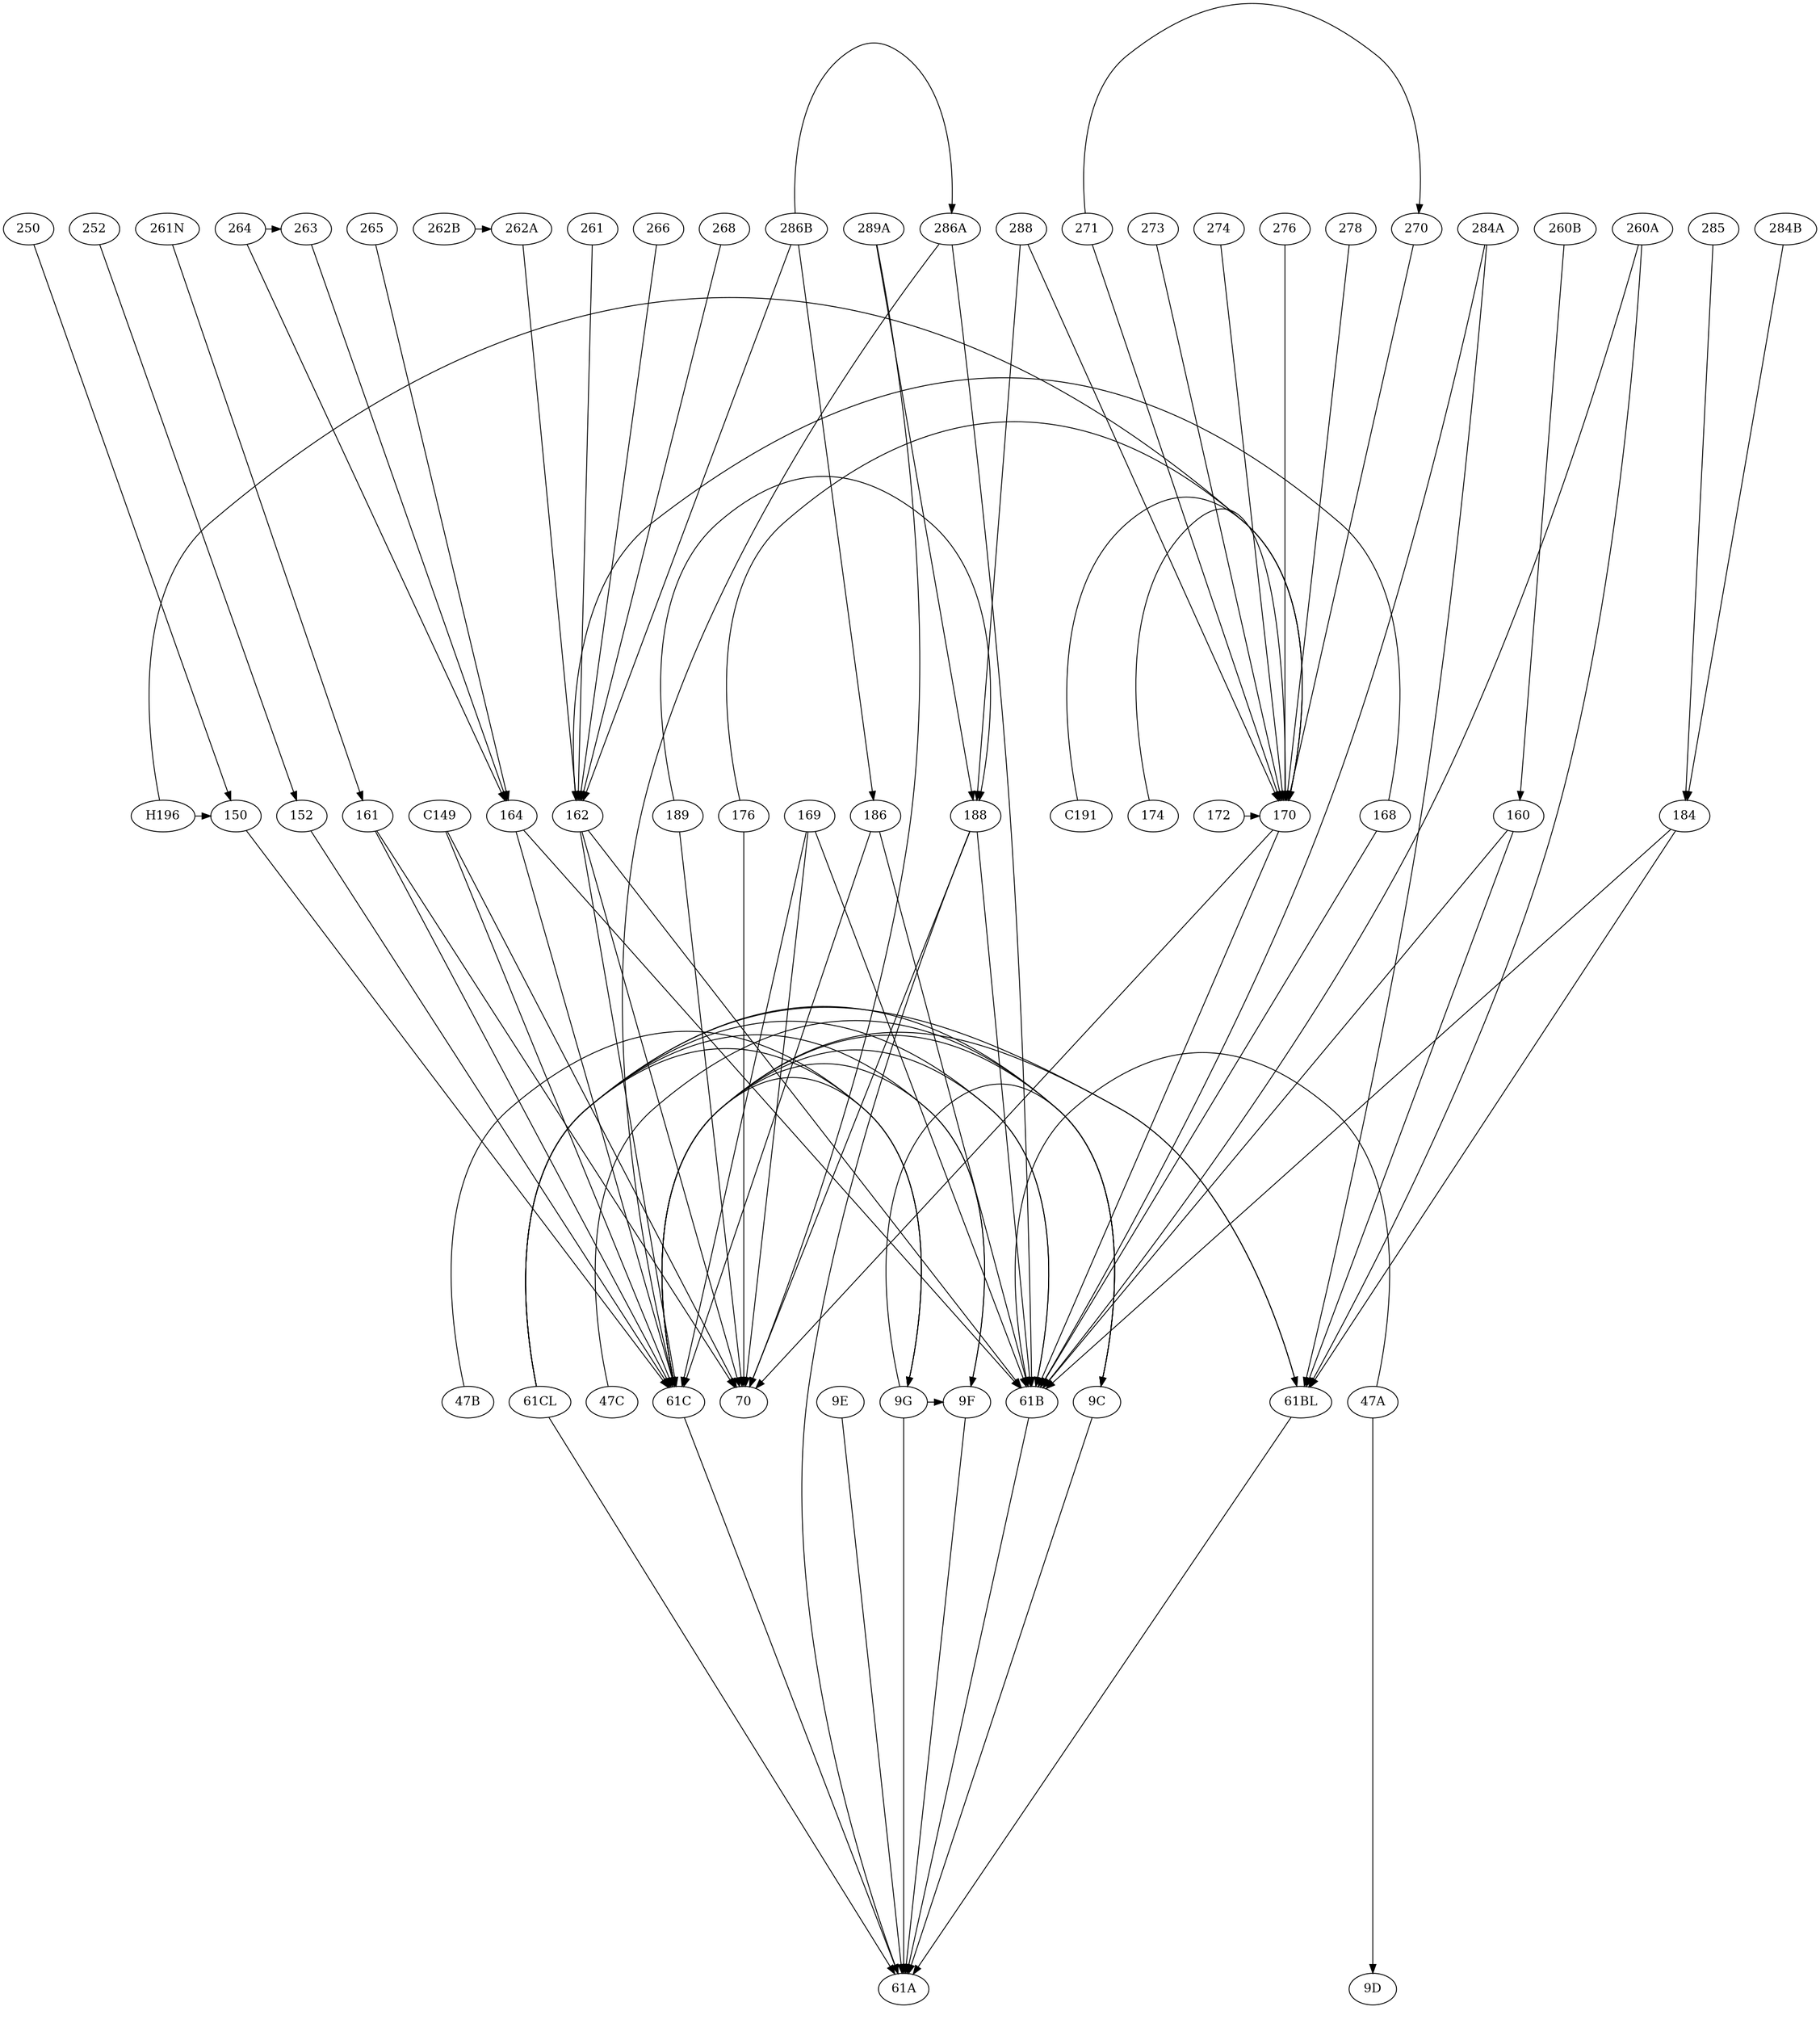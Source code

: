 digraph g {
ratio=fill;
graph [ size = "25,25", ranksep=5 ];{ rank=same; "47B"; "47C"; "47A"; "61CL"; "9C"; "9E"; "9G"; "9F"; "61BL"; "61B"; "61C"; }
  "47B" -> "9G";
  "47C" -> "9C";
  "47A" -> "61B";
  "47A" -> "9D";
  "61C" -> "61A";
  "61C" -> "61B";
  "61C" -> "61BL";
  "61C" -> "9C";
  "61C" -> "9F";
  "61C" -> "9G";
  "9C" -> "61A";
  "9E" -> "61A";
  "9G" -> "9C";
  "9G" -> "9F";
  "9G" -> "61A";
  "61B" -> "61A";
  "61BL" -> "61A";
  "61CL" -> "61A";
  "61CL" -> "61B";
  "61CL" -> "61BL";
  "61CL" -> "9C";
  "61CL" -> "9F";
  "61CL" -> "9G";
  "9F" -> "61A";
{ rank=same; "150"; "152"; "C191"; "168"; "189"; "H196"; "161"; "186"; "169"; "184"; "C149"; "164"; "176"; "188"; "174"; "160"; "172"; "162"; "170"; }
  "150" -> "61C";
  "152" -> "61C";
  "176" -> "70";
  "176" -> "170";
  "174" -> "170";
  "172" -> "170";
  "170" -> "61B";
  "170" -> "70";
  "186" -> "61B";
  "186" -> "61C";
  "184" -> "61B";
  "184" -> "61BL";
  "C191" -> "170";
  "168" -> "61B";
  "168" -> "162";
  "169" -> "61B";
  "169" -> "61C";
  "169" -> "70";
  "164" -> "61B";
  "164" -> "61C";
  "160" -> "61B";
  "160" -> "61BL";
  "161" -> "61C";
  "161" -> "70";
  "189" -> "70";
  "189" -> "188";
  "C149" -> "61C";
  "C149" -> "70";
  "188" -> "61A";
  "188" -> "61B";
  "188" -> "70";
  "H196" -> "150";
  "H196" -> "170";
  "162" -> "61B";
  "162" -> "61C";
  "162" -> "70";
{ rank=same; "270"; "271"; "273"; "274"; "276"; "278"; "250"; "289A"; "262B"; "288"; "262A"; "260A"; "260B"; "285"; "263"; "261"; "266"; "265"; "264"; "268"; "286A"; "286B"; "261N"; "284B"; "252"; "284A"; }
  "264" -> "164";
  "264" -> "263";
  "270" -> "170";
  "271" -> "170";
  "271" -> "270";
  "273" -> "170";
  "276" -> "170";
  "252" -> "152";
  "250" -> "150";
  "289A" -> "70";
  "289A" -> "188";
  "262B" -> "262A";
  "288" -> "188";
  "288" -> "170";
  "262A" -> "162";
  "260A" -> "61B";
  "260A" -> "61BL";
  "285" -> "184";
  "260B" -> "160";
  "263" -> "164";
  "261" -> "162";
  "265" -> "164";
  "278" -> "170";
  "268" -> "162";
  "274" -> "170";
  "286A" -> "61B";
  "286A" -> "61C";
  "286B" -> "162";
  "286B" -> "186";
  "286B" -> "286A";
  "261N" -> "161";
  "284A" -> "61B";
  "284A" -> "61BL";
  "284B" -> "184";
  "266" -> "162";

}